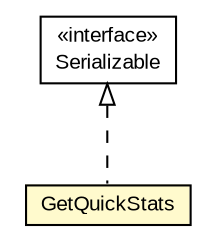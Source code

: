#!/usr/local/bin/dot
#
# Class diagram 
# Generated by UMLGraph version R5_6-24-gf6e263 (http://www.umlgraph.org/)
#

digraph G {
	edge [fontname="arial",fontsize=10,labelfontname="arial",labelfontsize=10];
	node [fontname="arial",fontsize=10,shape=plaintext];
	nodesep=0.25;
	ranksep=0.5;
	// org.miloss.fgsms.services.interfaces.dataaccessservice.GetQuickStats
	c223020 [label=<<table title="org.miloss.fgsms.services.interfaces.dataaccessservice.GetQuickStats" border="0" cellborder="1" cellspacing="0" cellpadding="2" port="p" bgcolor="lemonChiffon" href="./GetQuickStats.html">
		<tr><td><table border="0" cellspacing="0" cellpadding="1">
<tr><td align="center" balign="center"> GetQuickStats </td></tr>
		</table></td></tr>
		</table>>, URL="./GetQuickStats.html", fontname="arial", fontcolor="black", fontsize=10.0];
	//org.miloss.fgsms.services.interfaces.dataaccessservice.GetQuickStats implements java.io.Serializable
	c223551:p -> c223020:p [dir=back,arrowtail=empty,style=dashed];
	// java.io.Serializable
	c223551 [label=<<table title="java.io.Serializable" border="0" cellborder="1" cellspacing="0" cellpadding="2" port="p" href="http://java.sun.com/j2se/1.4.2/docs/api/java/io/Serializable.html">
		<tr><td><table border="0" cellspacing="0" cellpadding="1">
<tr><td align="center" balign="center"> &#171;interface&#187; </td></tr>
<tr><td align="center" balign="center"> Serializable </td></tr>
		</table></td></tr>
		</table>>, URL="http://java.sun.com/j2se/1.4.2/docs/api/java/io/Serializable.html", fontname="arial", fontcolor="black", fontsize=10.0];
}

